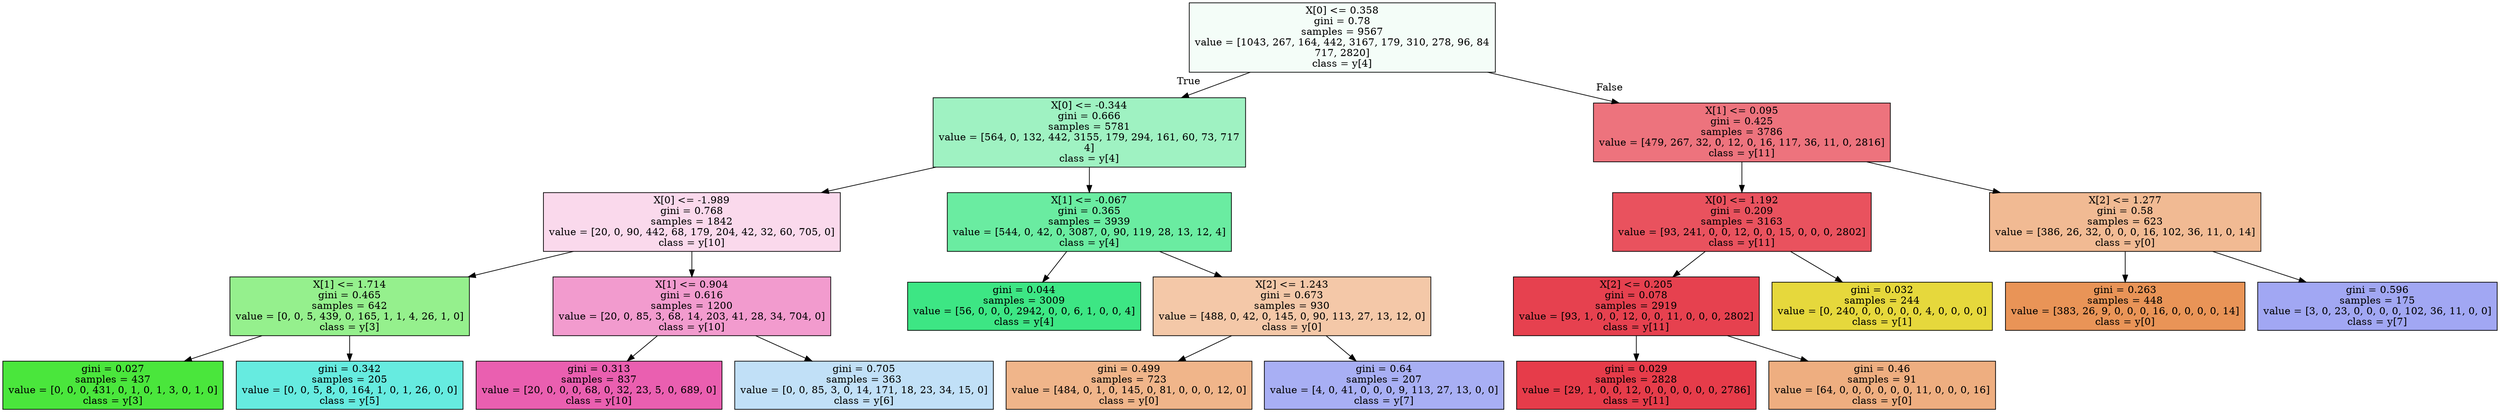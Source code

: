 digraph Tree {
node [shape=box, style="filled", color="black"] ;
0 [label="X[0] <= 0.358\ngini = 0.78\nsamples = 9567\nvalue = [1043, 267, 164, 442, 3167, 179, 310, 278, 96, 84\n717, 2820]\nclass = y[4]", fillcolor="#39e5810d"] ;
1 [label="X[0] <= -0.344\ngini = 0.666\nsamples = 5781\nvalue = [564, 0, 132, 442, 3155, 179, 294, 161, 60, 73, 717\n4]\nclass = y[4]", fillcolor="#39e5817b"] ;
0 -> 1 [labeldistance=2.5, labelangle=45, headlabel="True"] ;
3 [label="X[0] <= -1.989\ngini = 0.768\nsamples = 1842\nvalue = [20, 0, 90, 442, 68, 179, 204, 42, 32, 60, 705, 0]\nclass = y[10]", fillcolor="#e5399d30"] ;
1 -> 3 ;
11 [label="X[1] <= 1.714\ngini = 0.465\nsamples = 642\nvalue = [0, 0, 5, 439, 0, 165, 1, 1, 4, 26, 1, 0]\nclass = y[3]", fillcolor="#47e53992"] ;
3 -> 11 ;
15 [label="gini = 0.027\nsamples = 437\nvalue = [0, 0, 0, 431, 0, 1, 0, 1, 3, 0, 1, 0]\nclass = y[3]", fillcolor="#47e539fb"] ;
11 -> 15 ;
16 [label="gini = 0.342\nsamples = 205\nvalue = [0, 0, 5, 8, 0, 164, 1, 0, 1, 26, 0, 0]\nclass = y[5]", fillcolor="#39e5d7c5"] ;
11 -> 16 ;
12 [label="X[1] <= 0.904\ngini = 0.616\nsamples = 1200\nvalue = [20, 0, 85, 3, 68, 14, 203, 41, 28, 34, 704, 0]\nclass = y[10]", fillcolor="#e5399d80"] ;
3 -> 12 ;
13 [label="gini = 0.313\nsamples = 837\nvalue = [20, 0, 0, 0, 68, 0, 32, 23, 5, 0, 689, 0]\nclass = y[10]", fillcolor="#e5399dce"] ;
12 -> 13 ;
14 [label="gini = 0.705\nsamples = 363\nvalue = [0, 0, 85, 3, 0, 14, 171, 18, 23, 34, 15, 0]\nclass = y[6]", fillcolor="#399de54f"] ;
12 -> 14 ;
4 [label="X[1] <= -0.067\ngini = 0.365\nsamples = 3939\nvalue = [544, 0, 42, 0, 3087, 0, 90, 119, 28, 13, 12, 4]\nclass = y[4]", fillcolor="#39e581bf"] ;
1 -> 4 ;
5 [label="gini = 0.044\nsamples = 3009\nvalue = [56, 0, 0, 0, 2942, 0, 0, 6, 1, 0, 0, 4]\nclass = y[4]", fillcolor="#39e581f9"] ;
4 -> 5 ;
6 [label="X[2] <= 1.243\ngini = 0.673\nsamples = 930\nvalue = [488, 0, 42, 0, 145, 0, 90, 113, 27, 13, 12, 0]\nclass = y[0]", fillcolor="#e581396f"] ;
4 -> 6 ;
19 [label="gini = 0.499\nsamples = 723\nvalue = [484, 0, 1, 0, 145, 0, 81, 0, 0, 0, 12, 0]\nclass = y[0]", fillcolor="#e5813996"] ;
6 -> 19 ;
20 [label="gini = 0.64\nsamples = 207\nvalue = [4, 0, 41, 0, 0, 0, 9, 113, 27, 13, 0, 0]\nclass = y[7]", fillcolor="#3947e56f"] ;
6 -> 20 ;
2 [label="X[1] <= 0.095\ngini = 0.425\nsamples = 3786\nvalue = [479, 267, 32, 0, 12, 0, 16, 117, 36, 11, 0, 2816]\nclass = y[11]", fillcolor="#e53947b4"] ;
0 -> 2 [labeldistance=2.5, labelangle=-45, headlabel="False"] ;
7 [label="X[0] <= 1.192\ngini = 0.209\nsamples = 3163\nvalue = [93, 241, 0, 0, 12, 0, 0, 15, 0, 0, 0, 2802]\nclass = y[11]", fillcolor="#e53947df"] ;
2 -> 7 ;
9 [label="X[2] <= 0.205\ngini = 0.078\nsamples = 2919\nvalue = [93, 1, 0, 0, 12, 0, 0, 11, 0, 0, 0, 2802]\nclass = y[11]", fillcolor="#e53947f4"] ;
7 -> 9 ;
21 [label="gini = 0.029\nsamples = 2828\nvalue = [29, 1, 0, 0, 12, 0, 0, 0, 0, 0, 0, 2786]\nclass = y[11]", fillcolor="#e53947fb"] ;
9 -> 21 ;
22 [label="gini = 0.46\nsamples = 91\nvalue = [64, 0, 0, 0, 0, 0, 0, 11, 0, 0, 0, 16]\nclass = y[0]", fillcolor="#e58139a3"] ;
9 -> 22 ;
10 [label="gini = 0.032\nsamples = 244\nvalue = [0, 240, 0, 0, 0, 0, 0, 4, 0, 0, 0, 0]\nclass = y[1]", fillcolor="#e5d739fb"] ;
7 -> 10 ;
8 [label="X[2] <= 1.277\ngini = 0.58\nsamples = 623\nvalue = [386, 26, 32, 0, 0, 0, 16, 102, 36, 11, 0, 14]\nclass = y[0]", fillcolor="#e581398b"] ;
2 -> 8 ;
17 [label="gini = 0.263\nsamples = 448\nvalue = [383, 26, 9, 0, 0, 0, 16, 0, 0, 0, 0, 14]\nclass = y[0]", fillcolor="#e58139d8"] ;
8 -> 17 ;
18 [label="gini = 0.596\nsamples = 175\nvalue = [3, 0, 23, 0, 0, 0, 0, 102, 36, 11, 0, 0]\nclass = y[7]", fillcolor="#3947e579"] ;
8 -> 18 ;
}